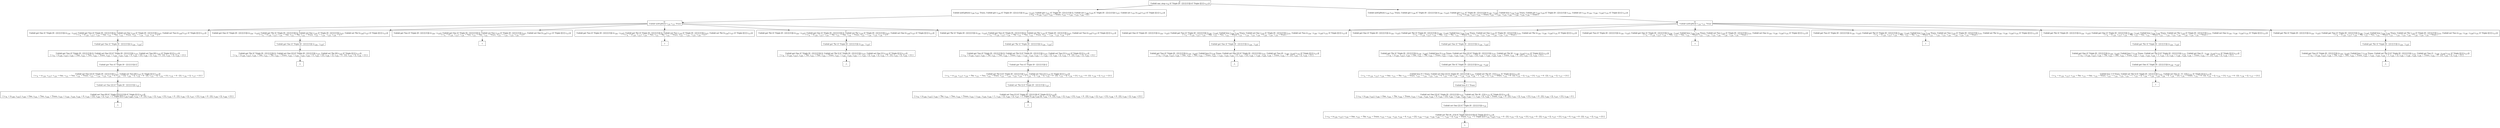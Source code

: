 digraph {
    graph [rankdir=TB
          ,bgcolor=transparent];
    node [shape=box
         ,fillcolor=white
         ,style=filled];
    0 [label=<O <BR/> Unfold one_step v<SUB>74</SUB> (C Triple [0 : [2] [] [1]]) (C Triple [[] [] v<SUB>117</SUB>])>];
    1 [label=<C <BR/> Unfold notEqStick v<SUB>120</SUB> v<SUB>121</SUB> Trueo, Unfold get v<SUB>120</SUB> (C Triple [0 : [2] [] [1]]) (v<SUB>124</SUB> : v<SUB>125</SUB>), Unfold get v<SUB>121</SUB> (C Triple [0 : [2] [] [1]]) [], Unfold set v<SUB>120</SUB> v<SUB>125</SUB> (C Triple [0 : [2] [] [1]]) v<SUB>127</SUB>, Unfold set v<SUB>121</SUB> [v<SUB>124</SUB>] v<SUB>127</SUB> (C Triple [[] [] v<SUB>117</SUB>]) <BR/>  [ v<SUB>74</SUB> &rarr; (v<SUB>120</SUB>, v<SUB>121</SUB>), v<SUB>122</SUB> &rarr; Trueo, v<SUB>123</SUB> &rarr; v<SUB>124</SUB> : v<SUB>125</SUB>, v<SUB>126</SUB> &rarr; [] ] >];
    2 [label=<C <BR/> Unfold notEqStick v<SUB>120</SUB> v<SUB>121</SUB> Trueo, Unfold get v<SUB>120</SUB> (C Triple [0 : [2] [] [1]]) (v<SUB>124</SUB> : v<SUB>125</SUB>), Unfold get v<SUB>121</SUB> (C Triple [0 : [2] [] [1]]) (v<SUB>128</SUB> : v<SUB>129</SUB>), Unfold less v<SUB>124</SUB> v<SUB>128</SUB> Trueo, Unfold set v<SUB>120</SUB> v<SUB>125</SUB> (C Triple [0 : [2] [] [1]]) v<SUB>131</SUB>, Unfold set v<SUB>121</SUB> (v<SUB>124</SUB> : v<SUB>128</SUB> : v<SUB>129</SUB>) v<SUB>131</SUB> (C Triple [[] [] v<SUB>117</SUB>]) <BR/>  [ v<SUB>74</SUB> &rarr; (v<SUB>120</SUB>, v<SUB>121</SUB>), v<SUB>122</SUB> &rarr; Trueo, v<SUB>123</SUB> &rarr; v<SUB>124</SUB> : v<SUB>125</SUB>, v<SUB>126</SUB> &rarr; v<SUB>128</SUB> : v<SUB>129</SUB>, v<SUB>130</SUB> &rarr; Trueo ] >];
    3 [label=<O <BR/> Unfold notEqStick v<SUB>120</SUB> v<SUB>121</SUB> Trueo>];
    4 [label=<C <BR/> Unfold get One (C Triple [0 : [2] [] [1]]) (v<SUB>124</SUB> : v<SUB>125</SUB>), Unfold get Two (C Triple [0 : [2] [] [1]]) [], Unfold set One v<SUB>125</SUB> (C Triple [0 : [2] [] [1]]) v<SUB>127</SUB>, Unfold set Two [v<SUB>124</SUB>] v<SUB>127</SUB> (C Triple [[] [] v<SUB>117</SUB>]) <BR/>  [ v<SUB>74</SUB> &rarr; (v<SUB>120</SUB>, v<SUB>121</SUB>), v<SUB>120</SUB> &rarr; One, v<SUB>121</SUB> &rarr; Two, v<SUB>122</SUB> &rarr; Trueo, v<SUB>123</SUB> &rarr; v<SUB>124</SUB> : v<SUB>125</SUB>, v<SUB>126</SUB> &rarr; [] ] >];
    5 [label=<C <BR/> Unfold get One (C Triple [0 : [2] [] [1]]) (v<SUB>124</SUB> : v<SUB>125</SUB>), Unfold get Thr (C Triple [0 : [2] [] [1]]) [], Unfold set One v<SUB>125</SUB> (C Triple [0 : [2] [] [1]]) v<SUB>127</SUB>, Unfold set Thr [v<SUB>124</SUB>] v<SUB>127</SUB> (C Triple [[] [] v<SUB>117</SUB>]) <BR/>  [ v<SUB>74</SUB> &rarr; (v<SUB>120</SUB>, v<SUB>121</SUB>), v<SUB>120</SUB> &rarr; One, v<SUB>121</SUB> &rarr; Thr, v<SUB>122</SUB> &rarr; Trueo, v<SUB>123</SUB> &rarr; v<SUB>124</SUB> : v<SUB>125</SUB>, v<SUB>126</SUB> &rarr; [] ] >];
    6 [label=<C <BR/> Unfold get Two (C Triple [0 : [2] [] [1]]) (v<SUB>124</SUB> : v<SUB>125</SUB>), Unfold get One (C Triple [0 : [2] [] [1]]) [], Unfold set Two v<SUB>125</SUB> (C Triple [0 : [2] [] [1]]) v<SUB>127</SUB>, Unfold set One [v<SUB>124</SUB>] v<SUB>127</SUB> (C Triple [[] [] v<SUB>117</SUB>]) <BR/>  [ v<SUB>74</SUB> &rarr; (v<SUB>120</SUB>, v<SUB>121</SUB>), v<SUB>120</SUB> &rarr; Two, v<SUB>121</SUB> &rarr; One, v<SUB>122</SUB> &rarr; Trueo, v<SUB>123</SUB> &rarr; v<SUB>124</SUB> : v<SUB>125</SUB>, v<SUB>126</SUB> &rarr; [] ] >];
    7 [label=<C <BR/> Unfold get Two (C Triple [0 : [2] [] [1]]) (v<SUB>124</SUB> : v<SUB>125</SUB>), Unfold get Thr (C Triple [0 : [2] [] [1]]) [], Unfold set Two v<SUB>125</SUB> (C Triple [0 : [2] [] [1]]) v<SUB>127</SUB>, Unfold set Thr [v<SUB>124</SUB>] v<SUB>127</SUB> (C Triple [[] [] v<SUB>117</SUB>]) <BR/>  [ v<SUB>74</SUB> &rarr; (v<SUB>120</SUB>, v<SUB>121</SUB>), v<SUB>120</SUB> &rarr; Two, v<SUB>121</SUB> &rarr; Thr, v<SUB>122</SUB> &rarr; Trueo, v<SUB>123</SUB> &rarr; v<SUB>124</SUB> : v<SUB>125</SUB>, v<SUB>126</SUB> &rarr; [] ] >];
    8 [label=<C <BR/> Unfold get Thr (C Triple [0 : [2] [] [1]]) (v<SUB>124</SUB> : v<SUB>125</SUB>), Unfold get One (C Triple [0 : [2] [] [1]]) [], Unfold set Thr v<SUB>125</SUB> (C Triple [0 : [2] [] [1]]) v<SUB>127</SUB>, Unfold set One [v<SUB>124</SUB>] v<SUB>127</SUB> (C Triple [[] [] v<SUB>117</SUB>]) <BR/>  [ v<SUB>74</SUB> &rarr; (v<SUB>120</SUB>, v<SUB>121</SUB>), v<SUB>120</SUB> &rarr; Thr, v<SUB>121</SUB> &rarr; One, v<SUB>122</SUB> &rarr; Trueo, v<SUB>123</SUB> &rarr; v<SUB>124</SUB> : v<SUB>125</SUB>, v<SUB>126</SUB> &rarr; [] ] >];
    9 [label=<C <BR/> Unfold get Thr (C Triple [0 : [2] [] [1]]) (v<SUB>124</SUB> : v<SUB>125</SUB>), Unfold get Two (C Triple [0 : [2] [] [1]]) [], Unfold set Thr v<SUB>125</SUB> (C Triple [0 : [2] [] [1]]) v<SUB>127</SUB>, Unfold set Two [v<SUB>124</SUB>] v<SUB>127</SUB> (C Triple [[] [] v<SUB>117</SUB>]) <BR/>  [ v<SUB>74</SUB> &rarr; (v<SUB>120</SUB>, v<SUB>121</SUB>), v<SUB>120</SUB> &rarr; Thr, v<SUB>121</SUB> &rarr; Two, v<SUB>122</SUB> &rarr; Trueo, v<SUB>123</SUB> &rarr; v<SUB>124</SUB> : v<SUB>125</SUB>, v<SUB>126</SUB> &rarr; [] ] >];
    10 [label=<O <BR/> Unfold get One (C Triple [0 : [2] [] [1]]) (v<SUB>124</SUB> : v<SUB>125</SUB>)>];
    11 [label=<C <BR/> Unfold get Two (C Triple [0 : [2] [] [1]]) [], Unfold set One [2] (C Triple [0 : [2] [] [1]]) v<SUB>127</SUB>, Unfold set Two [0] v<SUB>127</SUB> (C Triple [[] [] v<SUB>117</SUB>]) <BR/>  [ v<SUB>74</SUB> &rarr; (v<SUB>120</SUB>, v<SUB>121</SUB>), v<SUB>120</SUB> &rarr; One, v<SUB>121</SUB> &rarr; Two, v<SUB>122</SUB> &rarr; Trueo, v<SUB>123</SUB> &rarr; v<SUB>124</SUB> : v<SUB>125</SUB>, v<SUB>124</SUB> &rarr; 0, v<SUB>125</SUB> &rarr; [2], v<SUB>126</SUB> &rarr; [], v<SUB>132</SUB> &rarr; 0 : [2], v<SUB>133</SUB> &rarr; [], v<SUB>134</SUB> &rarr; [1] ] >];
    12 [label=<O <BR/> Unfold get Two (C Triple [0 : [2] [] [1]]) []>];
    13 [label=<C <BR/> Unfold set One [2] (C Triple [0 : [2] [] [1]]) v<SUB>127</SUB>, Unfold set Two [0] v<SUB>127</SUB> (C Triple [[] [] v<SUB>117</SUB>]) <BR/>  [ v<SUB>74</SUB> &rarr; (v<SUB>120</SUB>, v<SUB>121</SUB>), v<SUB>120</SUB> &rarr; One, v<SUB>121</SUB> &rarr; Two, v<SUB>122</SUB> &rarr; Trueo, v<SUB>123</SUB> &rarr; v<SUB>124</SUB> : v<SUB>125</SUB>, v<SUB>124</SUB> &rarr; 0, v<SUB>125</SUB> &rarr; [2], v<SUB>126</SUB> &rarr; [], v<SUB>132</SUB> &rarr; 0 : [2], v<SUB>133</SUB> &rarr; [], v<SUB>134</SUB> &rarr; [1], v<SUB>135</SUB> &rarr; 0 : [2], v<SUB>136</SUB> &rarr; [], v<SUB>137</SUB> &rarr; [1] ] >];
    14 [label=<O <BR/> Unfold set One [2] (C Triple [0 : [2] [] [1]]) v<SUB>127</SUB>>];
    15 [label=<C <BR/> Unfold set Two [0] (C Triple [[2] [] [1]]) (C Triple [[] [] v<SUB>117</SUB>]) <BR/>  [ v<SUB>74</SUB> &rarr; (v<SUB>120</SUB>, v<SUB>121</SUB>), v<SUB>120</SUB> &rarr; One, v<SUB>121</SUB> &rarr; Two, v<SUB>122</SUB> &rarr; Trueo, v<SUB>123</SUB> &rarr; v<SUB>124</SUB> : v<SUB>125</SUB>, v<SUB>124</SUB> &rarr; 0, v<SUB>125</SUB> &rarr; [2], v<SUB>126</SUB> &rarr; [], v<SUB>127</SUB> &rarr; C Triple [[2] v<SUB>139</SUB> v<SUB>140</SUB>], v<SUB>132</SUB> &rarr; 0 : [2], v<SUB>133</SUB> &rarr; [], v<SUB>134</SUB> &rarr; [1], v<SUB>135</SUB> &rarr; 0 : [2], v<SUB>136</SUB> &rarr; [], v<SUB>137</SUB> &rarr; [1], v<SUB>138</SUB> &rarr; 0 : [2], v<SUB>139</SUB> &rarr; [], v<SUB>140</SUB> &rarr; [1] ] >];
    16 [label=<_|_>];
    17 [label=<O <BR/> Unfold get One (C Triple [0 : [2] [] [1]]) (v<SUB>124</SUB> : v<SUB>125</SUB>)>];
    18 [label=<C <BR/> Unfold get Thr (C Triple [0 : [2] [] [1]]) [], Unfold set One [2] (C Triple [0 : [2] [] [1]]) v<SUB>127</SUB>, Unfold set Thr [0] v<SUB>127</SUB> (C Triple [[] [] v<SUB>117</SUB>]) <BR/>  [ v<SUB>74</SUB> &rarr; (v<SUB>120</SUB>, v<SUB>121</SUB>), v<SUB>120</SUB> &rarr; One, v<SUB>121</SUB> &rarr; Thr, v<SUB>122</SUB> &rarr; Trueo, v<SUB>123</SUB> &rarr; v<SUB>124</SUB> : v<SUB>125</SUB>, v<SUB>124</SUB> &rarr; 0, v<SUB>125</SUB> &rarr; [2], v<SUB>126</SUB> &rarr; [], v<SUB>132</SUB> &rarr; 0 : [2], v<SUB>133</SUB> &rarr; [], v<SUB>134</SUB> &rarr; [1] ] >];
    19 [label=<_|_>];
    20 [label=<_|_>];
    21 [label=<_|_>];
    22 [label=<O <BR/> Unfold get Thr (C Triple [0 : [2] [] [1]]) (v<SUB>124</SUB> : v<SUB>125</SUB>)>];
    23 [label=<C <BR/> Unfold get One (C Triple [0 : [2] [] [1]]) [], Unfold set Thr [] (C Triple [0 : [2] [] [1]]) v<SUB>127</SUB>, Unfold set One [1] v<SUB>127</SUB> (C Triple [[] [] v<SUB>117</SUB>]) <BR/>  [ v<SUB>74</SUB> &rarr; (v<SUB>120</SUB>, v<SUB>121</SUB>), v<SUB>120</SUB> &rarr; Thr, v<SUB>121</SUB> &rarr; One, v<SUB>122</SUB> &rarr; Trueo, v<SUB>123</SUB> &rarr; v<SUB>124</SUB> : v<SUB>125</SUB>, v<SUB>124</SUB> &rarr; 1, v<SUB>125</SUB> &rarr; [], v<SUB>126</SUB> &rarr; [], v<SUB>132</SUB> &rarr; 0 : [2], v<SUB>133</SUB> &rarr; [], v<SUB>134</SUB> &rarr; [1] ] >];
    24 [label=<_|_>];
    25 [label=<O <BR/> Unfold get Thr (C Triple [0 : [2] [] [1]]) (v<SUB>124</SUB> : v<SUB>125</SUB>)>];
    26 [label=<C <BR/> Unfold get Two (C Triple [0 : [2] [] [1]]) [], Unfold set Thr [] (C Triple [0 : [2] [] [1]]) v<SUB>127</SUB>, Unfold set Two [1] v<SUB>127</SUB> (C Triple [[] [] v<SUB>117</SUB>]) <BR/>  [ v<SUB>74</SUB> &rarr; (v<SUB>120</SUB>, v<SUB>121</SUB>), v<SUB>120</SUB> &rarr; Thr, v<SUB>121</SUB> &rarr; Two, v<SUB>122</SUB> &rarr; Trueo, v<SUB>123</SUB> &rarr; v<SUB>124</SUB> : v<SUB>125</SUB>, v<SUB>124</SUB> &rarr; 1, v<SUB>125</SUB> &rarr; [], v<SUB>126</SUB> &rarr; [], v<SUB>132</SUB> &rarr; 0 : [2], v<SUB>133</SUB> &rarr; [], v<SUB>134</SUB> &rarr; [1] ] >];
    27 [label=<O <BR/> Unfold get Two (C Triple [0 : [2] [] [1]]) []>];
    28 [label=<C <BR/> Unfold set Thr [] (C Triple [0 : [2] [] [1]]) v<SUB>127</SUB>, Unfold set Two [1] v<SUB>127</SUB> (C Triple [[] [] v<SUB>117</SUB>]) <BR/>  [ v<SUB>74</SUB> &rarr; (v<SUB>120</SUB>, v<SUB>121</SUB>), v<SUB>120</SUB> &rarr; Thr, v<SUB>121</SUB> &rarr; Two, v<SUB>122</SUB> &rarr; Trueo, v<SUB>123</SUB> &rarr; v<SUB>124</SUB> : v<SUB>125</SUB>, v<SUB>124</SUB> &rarr; 1, v<SUB>125</SUB> &rarr; [], v<SUB>126</SUB> &rarr; [], v<SUB>132</SUB> &rarr; 0 : [2], v<SUB>133</SUB> &rarr; [], v<SUB>134</SUB> &rarr; [1], v<SUB>135</SUB> &rarr; 0 : [2], v<SUB>136</SUB> &rarr; [], v<SUB>137</SUB> &rarr; [1] ] >];
    29 [label=<O <BR/> Unfold set Thr [] (C Triple [0 : [2] [] [1]]) v<SUB>127</SUB>>];
    30 [label=<C <BR/> Unfold set Two [1] (C Triple [0 : [2] [] []]) (C Triple [[] [] v<SUB>117</SUB>]) <BR/>  [ v<SUB>74</SUB> &rarr; (v<SUB>120</SUB>, v<SUB>121</SUB>), v<SUB>120</SUB> &rarr; Thr, v<SUB>121</SUB> &rarr; Two, v<SUB>122</SUB> &rarr; Trueo, v<SUB>123</SUB> &rarr; v<SUB>124</SUB> : v<SUB>125</SUB>, v<SUB>124</SUB> &rarr; 1, v<SUB>125</SUB> &rarr; [], v<SUB>126</SUB> &rarr; [], v<SUB>127</SUB> &rarr; C Triple [v<SUB>138</SUB> v<SUB>139</SUB> []], v<SUB>132</SUB> &rarr; 0 : [2], v<SUB>133</SUB> &rarr; [], v<SUB>134</SUB> &rarr; [1], v<SUB>135</SUB> &rarr; 0 : [2], v<SUB>136</SUB> &rarr; [], v<SUB>137</SUB> &rarr; [1], v<SUB>138</SUB> &rarr; 0 : [2], v<SUB>139</SUB> &rarr; [], v<SUB>140</SUB> &rarr; [1] ] >];
    31 [label=<_|_>];
    32 [label=<O <BR/> Unfold notEqStick v<SUB>120</SUB> v<SUB>121</SUB> Trueo>];
    33 [label=<C <BR/> Unfold get One (C Triple [0 : [2] [] [1]]) (v<SUB>124</SUB> : v<SUB>125</SUB>), Unfold get Two (C Triple [0 : [2] [] [1]]) (v<SUB>128</SUB> : v<SUB>129</SUB>), Unfold less v<SUB>124</SUB> v<SUB>128</SUB> Trueo, Unfold set One v<SUB>125</SUB> (C Triple [0 : [2] [] [1]]) v<SUB>131</SUB>, Unfold set Two (v<SUB>124</SUB> : v<SUB>128</SUB> : v<SUB>129</SUB>) v<SUB>131</SUB> (C Triple [[] [] v<SUB>117</SUB>]) <BR/>  [ v<SUB>74</SUB> &rarr; (v<SUB>120</SUB>, v<SUB>121</SUB>), v<SUB>120</SUB> &rarr; One, v<SUB>121</SUB> &rarr; Two, v<SUB>122</SUB> &rarr; Trueo, v<SUB>123</SUB> &rarr; v<SUB>124</SUB> : v<SUB>125</SUB>, v<SUB>126</SUB> &rarr; v<SUB>128</SUB> : v<SUB>129</SUB>, v<SUB>130</SUB> &rarr; Trueo ] >];
    34 [label=<C <BR/> Unfold get One (C Triple [0 : [2] [] [1]]) (v<SUB>124</SUB> : v<SUB>125</SUB>), Unfold get Thr (C Triple [0 : [2] [] [1]]) (v<SUB>128</SUB> : v<SUB>129</SUB>), Unfold less v<SUB>124</SUB> v<SUB>128</SUB> Trueo, Unfold set One v<SUB>125</SUB> (C Triple [0 : [2] [] [1]]) v<SUB>131</SUB>, Unfold set Thr (v<SUB>124</SUB> : v<SUB>128</SUB> : v<SUB>129</SUB>) v<SUB>131</SUB> (C Triple [[] [] v<SUB>117</SUB>]) <BR/>  [ v<SUB>74</SUB> &rarr; (v<SUB>120</SUB>, v<SUB>121</SUB>), v<SUB>120</SUB> &rarr; One, v<SUB>121</SUB> &rarr; Thr, v<SUB>122</SUB> &rarr; Trueo, v<SUB>123</SUB> &rarr; v<SUB>124</SUB> : v<SUB>125</SUB>, v<SUB>126</SUB> &rarr; v<SUB>128</SUB> : v<SUB>129</SUB>, v<SUB>130</SUB> &rarr; Trueo ] >];
    35 [label=<C <BR/> Unfold get Two (C Triple [0 : [2] [] [1]]) (v<SUB>124</SUB> : v<SUB>125</SUB>), Unfold get One (C Triple [0 : [2] [] [1]]) (v<SUB>128</SUB> : v<SUB>129</SUB>), Unfold less v<SUB>124</SUB> v<SUB>128</SUB> Trueo, Unfold set Two v<SUB>125</SUB> (C Triple [0 : [2] [] [1]]) v<SUB>131</SUB>, Unfold set One (v<SUB>124</SUB> : v<SUB>128</SUB> : v<SUB>129</SUB>) v<SUB>131</SUB> (C Triple [[] [] v<SUB>117</SUB>]) <BR/>  [ v<SUB>74</SUB> &rarr; (v<SUB>120</SUB>, v<SUB>121</SUB>), v<SUB>120</SUB> &rarr; Two, v<SUB>121</SUB> &rarr; One, v<SUB>122</SUB> &rarr; Trueo, v<SUB>123</SUB> &rarr; v<SUB>124</SUB> : v<SUB>125</SUB>, v<SUB>126</SUB> &rarr; v<SUB>128</SUB> : v<SUB>129</SUB>, v<SUB>130</SUB> &rarr; Trueo ] >];
    36 [label=<C <BR/> Unfold get Two (C Triple [0 : [2] [] [1]]) (v<SUB>124</SUB> : v<SUB>125</SUB>), Unfold get Thr (C Triple [0 : [2] [] [1]]) (v<SUB>128</SUB> : v<SUB>129</SUB>), Unfold less v<SUB>124</SUB> v<SUB>128</SUB> Trueo, Unfold set Two v<SUB>125</SUB> (C Triple [0 : [2] [] [1]]) v<SUB>131</SUB>, Unfold set Thr (v<SUB>124</SUB> : v<SUB>128</SUB> : v<SUB>129</SUB>) v<SUB>131</SUB> (C Triple [[] [] v<SUB>117</SUB>]) <BR/>  [ v<SUB>74</SUB> &rarr; (v<SUB>120</SUB>, v<SUB>121</SUB>), v<SUB>120</SUB> &rarr; Two, v<SUB>121</SUB> &rarr; Thr, v<SUB>122</SUB> &rarr; Trueo, v<SUB>123</SUB> &rarr; v<SUB>124</SUB> : v<SUB>125</SUB>, v<SUB>126</SUB> &rarr; v<SUB>128</SUB> : v<SUB>129</SUB>, v<SUB>130</SUB> &rarr; Trueo ] >];
    37 [label=<C <BR/> Unfold get Thr (C Triple [0 : [2] [] [1]]) (v<SUB>124</SUB> : v<SUB>125</SUB>), Unfold get One (C Triple [0 : [2] [] [1]]) (v<SUB>128</SUB> : v<SUB>129</SUB>), Unfold less v<SUB>124</SUB> v<SUB>128</SUB> Trueo, Unfold set Thr v<SUB>125</SUB> (C Triple [0 : [2] [] [1]]) v<SUB>131</SUB>, Unfold set One (v<SUB>124</SUB> : v<SUB>128</SUB> : v<SUB>129</SUB>) v<SUB>131</SUB> (C Triple [[] [] v<SUB>117</SUB>]) <BR/>  [ v<SUB>74</SUB> &rarr; (v<SUB>120</SUB>, v<SUB>121</SUB>), v<SUB>120</SUB> &rarr; Thr, v<SUB>121</SUB> &rarr; One, v<SUB>122</SUB> &rarr; Trueo, v<SUB>123</SUB> &rarr; v<SUB>124</SUB> : v<SUB>125</SUB>, v<SUB>126</SUB> &rarr; v<SUB>128</SUB> : v<SUB>129</SUB>, v<SUB>130</SUB> &rarr; Trueo ] >];
    38 [label=<C <BR/> Unfold get Thr (C Triple [0 : [2] [] [1]]) (v<SUB>124</SUB> : v<SUB>125</SUB>), Unfold get Two (C Triple [0 : [2] [] [1]]) (v<SUB>128</SUB> : v<SUB>129</SUB>), Unfold less v<SUB>124</SUB> v<SUB>128</SUB> Trueo, Unfold set Thr v<SUB>125</SUB> (C Triple [0 : [2] [] [1]]) v<SUB>131</SUB>, Unfold set Two (v<SUB>124</SUB> : v<SUB>128</SUB> : v<SUB>129</SUB>) v<SUB>131</SUB> (C Triple [[] [] v<SUB>117</SUB>]) <BR/>  [ v<SUB>74</SUB> &rarr; (v<SUB>120</SUB>, v<SUB>121</SUB>), v<SUB>120</SUB> &rarr; Thr, v<SUB>121</SUB> &rarr; Two, v<SUB>122</SUB> &rarr; Trueo, v<SUB>123</SUB> &rarr; v<SUB>124</SUB> : v<SUB>125</SUB>, v<SUB>126</SUB> &rarr; v<SUB>128</SUB> : v<SUB>129</SUB>, v<SUB>130</SUB> &rarr; Trueo ] >];
    39 [label=<O <BR/> Unfold get One (C Triple [0 : [2] [] [1]]) (v<SUB>124</SUB> : v<SUB>125</SUB>)>];
    40 [label=<C <BR/> Unfold get Two (C Triple [0 : [2] [] [1]]) (v<SUB>128</SUB> : v<SUB>129</SUB>), Unfold less 0 v<SUB>128</SUB> Trueo, Unfold set One [2] (C Triple [0 : [2] [] [1]]) v<SUB>131</SUB>, Unfold set Two (0 : v<SUB>128</SUB> : v<SUB>129</SUB>) v<SUB>131</SUB> (C Triple [[] [] v<SUB>117</SUB>]) <BR/>  [ v<SUB>74</SUB> &rarr; (v<SUB>120</SUB>, v<SUB>121</SUB>), v<SUB>120</SUB> &rarr; One, v<SUB>121</SUB> &rarr; Two, v<SUB>122</SUB> &rarr; Trueo, v<SUB>123</SUB> &rarr; v<SUB>124</SUB> : v<SUB>125</SUB>, v<SUB>124</SUB> &rarr; 0, v<SUB>125</SUB> &rarr; [2], v<SUB>126</SUB> &rarr; v<SUB>128</SUB> : v<SUB>129</SUB>, v<SUB>130</SUB> &rarr; Trueo, v<SUB>132</SUB> &rarr; 0 : [2], v<SUB>133</SUB> &rarr; [], v<SUB>134</SUB> &rarr; [1] ] >];
    41 [label=<_|_>];
    42 [label=<O <BR/> Unfold get One (C Triple [0 : [2] [] [1]]) (v<SUB>124</SUB> : v<SUB>125</SUB>)>];
    43 [label=<C <BR/> Unfold get Thr (C Triple [0 : [2] [] [1]]) (v<SUB>128</SUB> : v<SUB>129</SUB>), Unfold less 0 v<SUB>128</SUB> Trueo, Unfold set One [2] (C Triple [0 : [2] [] [1]]) v<SUB>131</SUB>, Unfold set Thr (0 : v<SUB>128</SUB> : v<SUB>129</SUB>) v<SUB>131</SUB> (C Triple [[] [] v<SUB>117</SUB>]) <BR/>  [ v<SUB>74</SUB> &rarr; (v<SUB>120</SUB>, v<SUB>121</SUB>), v<SUB>120</SUB> &rarr; One, v<SUB>121</SUB> &rarr; Thr, v<SUB>122</SUB> &rarr; Trueo, v<SUB>123</SUB> &rarr; v<SUB>124</SUB> : v<SUB>125</SUB>, v<SUB>124</SUB> &rarr; 0, v<SUB>125</SUB> &rarr; [2], v<SUB>126</SUB> &rarr; v<SUB>128</SUB> : v<SUB>129</SUB>, v<SUB>130</SUB> &rarr; Trueo, v<SUB>132</SUB> &rarr; 0 : [2], v<SUB>133</SUB> &rarr; [], v<SUB>134</SUB> &rarr; [1] ] >];
    44 [label=<O <BR/> Unfold get Thr (C Triple [0 : [2] [] [1]]) (v<SUB>128</SUB> : v<SUB>129</SUB>)>];
    45 [label=<C <BR/> Unfold less 0 1 Trueo, Unfold set One [2] (C Triple [0 : [2] [] [1]]) v<SUB>131</SUB>, Unfold set Thr (0 : [1]) v<SUB>131</SUB> (C Triple [[] [] v<SUB>117</SUB>]) <BR/>  [ v<SUB>74</SUB> &rarr; (v<SUB>120</SUB>, v<SUB>121</SUB>), v<SUB>120</SUB> &rarr; One, v<SUB>121</SUB> &rarr; Thr, v<SUB>122</SUB> &rarr; Trueo, v<SUB>123</SUB> &rarr; v<SUB>124</SUB> : v<SUB>125</SUB>, v<SUB>124</SUB> &rarr; 0, v<SUB>125</SUB> &rarr; [2], v<SUB>126</SUB> &rarr; v<SUB>128</SUB> : v<SUB>129</SUB>, v<SUB>128</SUB> &rarr; 1, v<SUB>129</SUB> &rarr; [], v<SUB>130</SUB> &rarr; Trueo, v<SUB>132</SUB> &rarr; 0 : [2], v<SUB>133</SUB> &rarr; [], v<SUB>134</SUB> &rarr; [1], v<SUB>135</SUB> &rarr; 0 : [2], v<SUB>136</SUB> &rarr; [], v<SUB>137</SUB> &rarr; [1] ] >];
    46 [label=<O <BR/> Unfold less 0 1 Trueo>];
    47 [label=<C <BR/> Unfold set One [2] (C Triple [0 : [2] [] [1]]) v<SUB>131</SUB>, Unfold set Thr (0 : [1]) v<SUB>131</SUB> (C Triple [[] [] v<SUB>117</SUB>]) <BR/>  [ v<SUB>74</SUB> &rarr; (v<SUB>120</SUB>, v<SUB>121</SUB>), v<SUB>120</SUB> &rarr; One, v<SUB>121</SUB> &rarr; Thr, v<SUB>122</SUB> &rarr; Trueo, v<SUB>123</SUB> &rarr; v<SUB>124</SUB> : v<SUB>125</SUB>, v<SUB>124</SUB> &rarr; 0, v<SUB>125</SUB> &rarr; [2], v<SUB>126</SUB> &rarr; v<SUB>128</SUB> : v<SUB>129</SUB>, v<SUB>128</SUB> &rarr; 1, v<SUB>129</SUB> &rarr; [], v<SUB>130</SUB> &rarr; Trueo, v<SUB>132</SUB> &rarr; 0 : [2], v<SUB>133</SUB> &rarr; [], v<SUB>134</SUB> &rarr; [1], v<SUB>135</SUB> &rarr; 0 : [2], v<SUB>136</SUB> &rarr; [], v<SUB>137</SUB> &rarr; [1], v<SUB>138</SUB> &rarr; 0 ] >];
    48 [label=<O <BR/> Unfold set One [2] (C Triple [0 : [2] [] [1]]) v<SUB>131</SUB>>];
    49 [label=<C <BR/> Unfold set Thr (0 : [1]) (C Triple [[2] [] [1]]) (C Triple [[] [] v<SUB>117</SUB>]) <BR/>  [ v<SUB>74</SUB> &rarr; (v<SUB>120</SUB>, v<SUB>121</SUB>), v<SUB>120</SUB> &rarr; One, v<SUB>121</SUB> &rarr; Thr, v<SUB>122</SUB> &rarr; Trueo, v<SUB>123</SUB> &rarr; v<SUB>124</SUB> : v<SUB>125</SUB>, v<SUB>124</SUB> &rarr; 0, v<SUB>125</SUB> &rarr; [2], v<SUB>126</SUB> &rarr; v<SUB>128</SUB> : v<SUB>129</SUB>, v<SUB>128</SUB> &rarr; 1, v<SUB>129</SUB> &rarr; [], v<SUB>130</SUB> &rarr; Trueo, v<SUB>131</SUB> &rarr; C Triple [[2] v<SUB>141</SUB> v<SUB>142</SUB>], v<SUB>132</SUB> &rarr; 0 : [2], v<SUB>133</SUB> &rarr; [], v<SUB>134</SUB> &rarr; [1], v<SUB>135</SUB> &rarr; 0 : [2], v<SUB>136</SUB> &rarr; [], v<SUB>137</SUB> &rarr; [1], v<SUB>138</SUB> &rarr; 0, v<SUB>140</SUB> &rarr; 0 : [2], v<SUB>141</SUB> &rarr; [], v<SUB>142</SUB> &rarr; [1] ] >];
    50 [label=<_|_>];
    51 [label=<_|_>];
    52 [label=<_|_>];
    53 [label=<O <BR/> Unfold get Thr (C Triple [0 : [2] [] [1]]) (v<SUB>124</SUB> : v<SUB>125</SUB>)>];
    54 [label=<C <BR/> Unfold get One (C Triple [0 : [2] [] [1]]) (v<SUB>128</SUB> : v<SUB>129</SUB>), Unfold less 1 v<SUB>128</SUB> Trueo, Unfold set Thr [] (C Triple [0 : [2] [] [1]]) v<SUB>131</SUB>, Unfold set One (1 : v<SUB>128</SUB> : v<SUB>129</SUB>) v<SUB>131</SUB> (C Triple [[] [] v<SUB>117</SUB>]) <BR/>  [ v<SUB>74</SUB> &rarr; (v<SUB>120</SUB>, v<SUB>121</SUB>), v<SUB>120</SUB> &rarr; Thr, v<SUB>121</SUB> &rarr; One, v<SUB>122</SUB> &rarr; Trueo, v<SUB>123</SUB> &rarr; v<SUB>124</SUB> : v<SUB>125</SUB>, v<SUB>124</SUB> &rarr; 1, v<SUB>125</SUB> &rarr; [], v<SUB>126</SUB> &rarr; v<SUB>128</SUB> : v<SUB>129</SUB>, v<SUB>130</SUB> &rarr; Trueo, v<SUB>132</SUB> &rarr; 0 : [2], v<SUB>133</SUB> &rarr; [], v<SUB>134</SUB> &rarr; [1] ] >];
    55 [label=<O <BR/> Unfold get One (C Triple [0 : [2] [] [1]]) (v<SUB>128</SUB> : v<SUB>129</SUB>)>];
    56 [label=<C <BR/> Unfold less 1 0 Trueo, Unfold set Thr [] (C Triple [0 : [2] [] [1]]) v<SUB>131</SUB>, Unfold set One (1 : 0 : [2]) v<SUB>131</SUB> (C Triple [[] [] v<SUB>117</SUB>]) <BR/>  [ v<SUB>74</SUB> &rarr; (v<SUB>120</SUB>, v<SUB>121</SUB>), v<SUB>120</SUB> &rarr; Thr, v<SUB>121</SUB> &rarr; One, v<SUB>122</SUB> &rarr; Trueo, v<SUB>123</SUB> &rarr; v<SUB>124</SUB> : v<SUB>125</SUB>, v<SUB>124</SUB> &rarr; 1, v<SUB>125</SUB> &rarr; [], v<SUB>126</SUB> &rarr; v<SUB>128</SUB> : v<SUB>129</SUB>, v<SUB>128</SUB> &rarr; 0, v<SUB>129</SUB> &rarr; [2], v<SUB>130</SUB> &rarr; Trueo, v<SUB>132</SUB> &rarr; 0 : [2], v<SUB>133</SUB> &rarr; [], v<SUB>134</SUB> &rarr; [1], v<SUB>135</SUB> &rarr; 0 : [2], v<SUB>136</SUB> &rarr; [], v<SUB>137</SUB> &rarr; [1] ] >];
    57 [label=<_|_>];
    58 [label=<O <BR/> Unfold get Thr (C Triple [0 : [2] [] [1]]) (v<SUB>124</SUB> : v<SUB>125</SUB>)>];
    59 [label=<C <BR/> Unfold get Two (C Triple [0 : [2] [] [1]]) (v<SUB>128</SUB> : v<SUB>129</SUB>), Unfold less 1 v<SUB>128</SUB> Trueo, Unfold set Thr [] (C Triple [0 : [2] [] [1]]) v<SUB>131</SUB>, Unfold set Two (1 : v<SUB>128</SUB> : v<SUB>129</SUB>) v<SUB>131</SUB> (C Triple [[] [] v<SUB>117</SUB>]) <BR/>  [ v<SUB>74</SUB> &rarr; (v<SUB>120</SUB>, v<SUB>121</SUB>), v<SUB>120</SUB> &rarr; Thr, v<SUB>121</SUB> &rarr; Two, v<SUB>122</SUB> &rarr; Trueo, v<SUB>123</SUB> &rarr; v<SUB>124</SUB> : v<SUB>125</SUB>, v<SUB>124</SUB> &rarr; 1, v<SUB>125</SUB> &rarr; [], v<SUB>126</SUB> &rarr; v<SUB>128</SUB> : v<SUB>129</SUB>, v<SUB>130</SUB> &rarr; Trueo, v<SUB>132</SUB> &rarr; 0 : [2], v<SUB>133</SUB> &rarr; [], v<SUB>134</SUB> &rarr; [1] ] >];
    60 [label=<_|_>];
    0 -> 1 [label=""];
    0 -> 2 [label=""];
    1 -> 3 [label=""];
    2 -> 32 [label=""];
    3 -> 4 [label=""];
    3 -> 5 [label=""];
    3 -> 6 [label=""];
    3 -> 7 [label=""];
    3 -> 8 [label=""];
    3 -> 9 [label=""];
    4 -> 10 [label=""];
    5 -> 17 [label=""];
    6 -> 20 [label=""];
    7 -> 21 [label=""];
    8 -> 22 [label=""];
    9 -> 25 [label=""];
    10 -> 11 [label=""];
    11 -> 12 [label=""];
    12 -> 13 [label=""];
    13 -> 14 [label=""];
    14 -> 15 [label=""];
    15 -> 16 [label=""];
    17 -> 18 [label=""];
    18 -> 19 [label=""];
    22 -> 23 [label=""];
    23 -> 24 [label=""];
    25 -> 26 [label=""];
    26 -> 27 [label=""];
    27 -> 28 [label=""];
    28 -> 29 [label=""];
    29 -> 30 [label=""];
    30 -> 31 [label=""];
    32 -> 33 [label=""];
    32 -> 34 [label=""];
    32 -> 35 [label=""];
    32 -> 36 [label=""];
    32 -> 37 [label=""];
    32 -> 38 [label=""];
    33 -> 39 [label=""];
    34 -> 42 [label=""];
    35 -> 51 [label=""];
    36 -> 52 [label=""];
    37 -> 53 [label=""];
    38 -> 58 [label=""];
    39 -> 40 [label=""];
    40 -> 41 [label=""];
    42 -> 43 [label=""];
    43 -> 44 [label=""];
    44 -> 45 [label=""];
    45 -> 46 [label=""];
    46 -> 47 [label=""];
    47 -> 48 [label=""];
    48 -> 49 [label=""];
    49 -> 50 [label=""];
    53 -> 54 [label=""];
    54 -> 55 [label=""];
    55 -> 56 [label=""];
    56 -> 57 [label=""];
    58 -> 59 [label=""];
    59 -> 60 [label=""];
}